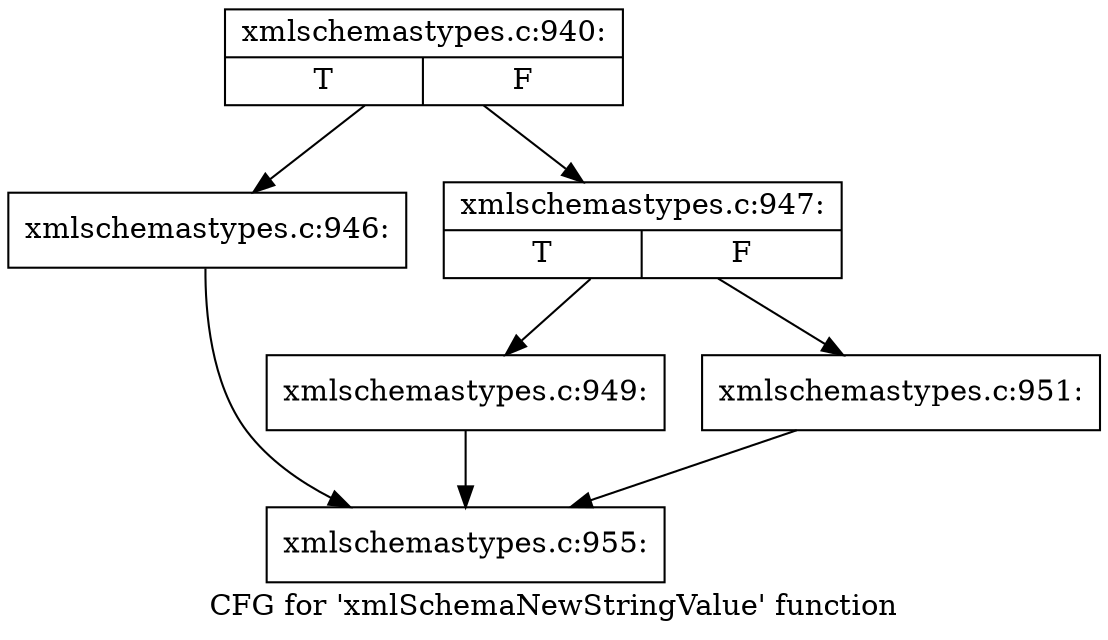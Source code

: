 digraph "CFG for 'xmlSchemaNewStringValue' function" {
	label="CFG for 'xmlSchemaNewStringValue' function";

	Node0x55fa5a0 [shape=record,label="{xmlschemastypes.c:940:|{<s0>T|<s1>F}}"];
	Node0x55fa5a0 -> Node0x55fb1c0;
	Node0x55fa5a0 -> Node0x55fb210;
	Node0x55fb1c0 [shape=record,label="{xmlschemastypes.c:946:}"];
	Node0x55fb1c0 -> Node0x55f9650;
	Node0x55fb210 [shape=record,label="{xmlschemastypes.c:947:|{<s0>T|<s1>F}}"];
	Node0x55fb210 -> Node0x55fb940;
	Node0x55fb210 -> Node0x55fb990;
	Node0x55fb940 [shape=record,label="{xmlschemastypes.c:949:}"];
	Node0x55fb940 -> Node0x55f9650;
	Node0x55fb990 [shape=record,label="{xmlschemastypes.c:951:}"];
	Node0x55fb990 -> Node0x55f9650;
	Node0x55f9650 [shape=record,label="{xmlschemastypes.c:955:}"];
}
